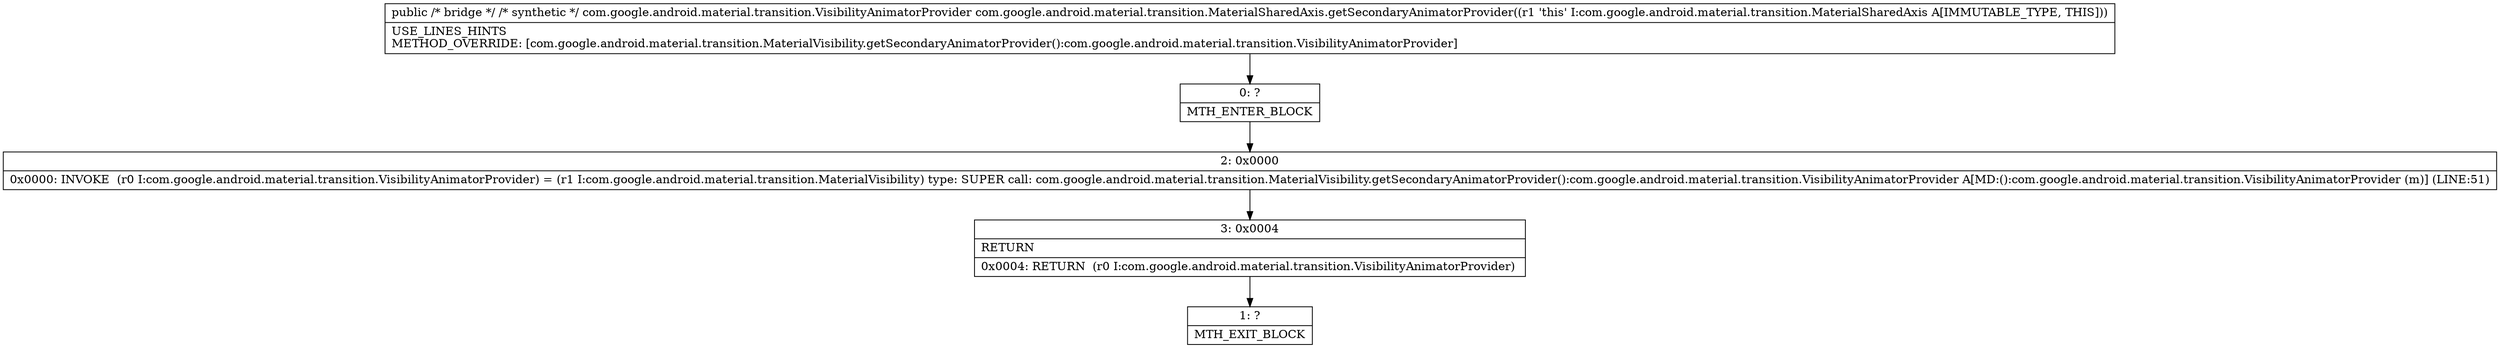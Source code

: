 digraph "CFG forcom.google.android.material.transition.MaterialSharedAxis.getSecondaryAnimatorProvider()Lcom\/google\/android\/material\/transition\/VisibilityAnimatorProvider;" {
Node_0 [shape=record,label="{0\:\ ?|MTH_ENTER_BLOCK\l}"];
Node_2 [shape=record,label="{2\:\ 0x0000|0x0000: INVOKE  (r0 I:com.google.android.material.transition.VisibilityAnimatorProvider) = (r1 I:com.google.android.material.transition.MaterialVisibility) type: SUPER call: com.google.android.material.transition.MaterialVisibility.getSecondaryAnimatorProvider():com.google.android.material.transition.VisibilityAnimatorProvider A[MD:():com.google.android.material.transition.VisibilityAnimatorProvider (m)] (LINE:51)\l}"];
Node_3 [shape=record,label="{3\:\ 0x0004|RETURN\l|0x0004: RETURN  (r0 I:com.google.android.material.transition.VisibilityAnimatorProvider) \l}"];
Node_1 [shape=record,label="{1\:\ ?|MTH_EXIT_BLOCK\l}"];
MethodNode[shape=record,label="{public \/* bridge *\/ \/* synthetic *\/ com.google.android.material.transition.VisibilityAnimatorProvider com.google.android.material.transition.MaterialSharedAxis.getSecondaryAnimatorProvider((r1 'this' I:com.google.android.material.transition.MaterialSharedAxis A[IMMUTABLE_TYPE, THIS]))  | USE_LINES_HINTS\lMETHOD_OVERRIDE: [com.google.android.material.transition.MaterialVisibility.getSecondaryAnimatorProvider():com.google.android.material.transition.VisibilityAnimatorProvider]\l}"];
MethodNode -> Node_0;Node_0 -> Node_2;
Node_2 -> Node_3;
Node_3 -> Node_1;
}

